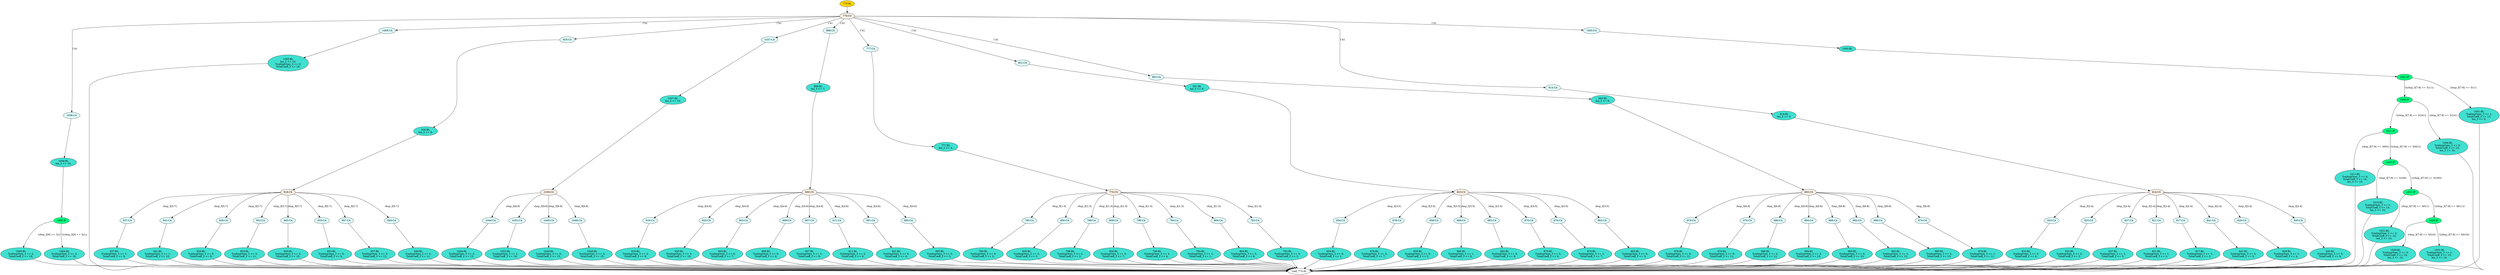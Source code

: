strict digraph "" {
	node [label="\N"];
	"899:BL"	 [ast="<pyverilog.vparser.ast.Block object at 0x7f1f9673e650>",
		fillcolor=turquoise,
		label="899:BL
TrailingOnes_3 <= 0;
TotalCoeff_3 <= 6;",
		statements="[<pyverilog.vparser.ast.NonblockingSubstitution object at 0x7f1f9673e110>, <pyverilog.vparser.ast.NonblockingSubstitution object \
at 0x7f1f9673e4d0>]",
		style=filled,
		typ=Block];
	"Leaf_775:AL"	 [def_var="['TotalCoeff_3', 'len_3', 'TrailingOnes_3']",
		label="Leaf_775:AL"];
	"899:BL" -> "Leaf_775:AL"	 [cond="[]",
		lineno=None];
	"1052:BL"	 [ast="<pyverilog.vparser.ast.Block object at 0x7f1f9673e990>",
		fillcolor=turquoise,
		label="1052:BL
TrailingOnes_3 <= 1;
TotalCoeff_3 <= 16;",
		statements="[<pyverilog.vparser.ast.NonblockingSubstitution object at 0x7f1f9673e690>, <pyverilog.vparser.ast.NonblockingSubstitution object \
at 0x7f1f9673e810>]",
		style=filled,
		typ=Block];
	"1052:BL" -> "Leaf_775:AL"	 [cond="[]",
		lineno=None];
	"970:BL"	 [ast="<pyverilog.vparser.ast.Block object at 0x7f1f9673ecd0>",
		fillcolor=turquoise,
		label="970:BL
TrailingOnes_3 <= 0;
TotalCoeff_3 <= 11;",
		statements="[<pyverilog.vparser.ast.NonblockingSubstitution object at 0x7f1f9673e9d0>, <pyverilog.vparser.ast.NonblockingSubstitution object \
at 0x7f1f9673eb50>]",
		style=filled,
		typ=Block];
	"970:BL" -> "Leaf_775:AL"	 [cond="[]",
		lineno=None];
	"780:CA"	 [ast="<pyverilog.vparser.ast.Case object at 0x7f1f9673ed10>",
		fillcolor=lightcyan,
		label="780:CA",
		statements="[]",
		style=filled,
		typ=Case];
	"780:BL"	 [ast="<pyverilog.vparser.ast.Block object at 0x7f1f9673ed90>",
		fillcolor=turquoise,
		label="780:BL
TrailingOnes_3 <= 0;
TotalCoeff_3 <= 0;",
		statements="[<pyverilog.vparser.ast.NonblockingSubstitution object at 0x7f1f9673edd0>, <pyverilog.vparser.ast.NonblockingSubstitution object \
at 0x7f1f9673ef50>]",
		style=filled,
		typ=Block];
	"780:CA" -> "780:BL"	 [cond="[]",
		lineno=None];
	"1039:CS"	 [ast="<pyverilog.vparser.ast.CaseStatement object at 0x7f1f966f1110>",
		fillcolor=linen,
		label="1039:CS",
		statements="[]",
		style=filled,
		typ=CaseStatement];
	"1044:CA"	 [ast="<pyverilog.vparser.ast.Case object at 0x7f1f966f1650>",
		fillcolor=lightcyan,
		label="1044:CA",
		statements="[]",
		style=filled,
		typ=Case];
	"1039:CS" -> "1044:CA"	 [cond="['rbsp_3']",
		label="rbsp_3[8:9]",
		lineno=1039];
	"1052:CA"	 [ast="<pyverilog.vparser.ast.Case object at 0x7f1f966f1dd0>",
		fillcolor=lightcyan,
		label="1052:CA",
		statements="[]",
		style=filled,
		typ=Case];
	"1039:CS" -> "1052:CA"	 [cond="['rbsp_3']",
		label="rbsp_3[8:9]",
		lineno=1039];
	"1040:CA"	 [ast="<pyverilog.vparser.ast.Case object at 0x7f1f966f1290>",
		fillcolor=lightcyan,
		label="1040:CA",
		statements="[]",
		style=filled,
		typ=Case];
	"1039:CS" -> "1040:CA"	 [cond="['rbsp_3']",
		label="rbsp_3[8:9]",
		lineno=1039];
	"1048:CA"	 [ast="<pyverilog.vparser.ast.Case object at 0x7f1f966f1a10>",
		fillcolor=lightcyan,
		label="1048:CA",
		statements="[]",
		style=filled,
		typ=Case];
	"1039:CS" -> "1048:CA"	 [cond="['rbsp_3']",
		label="rbsp_3[8:9]",
		lineno=1039];
	"937:BL"	 [ast="<pyverilog.vparser.ast.Block object at 0x7f1f966f21d0>",
		fillcolor=turquoise,
		label="937:BL
TrailingOnes_3 <= 1;
TotalCoeff_3 <= 9;",
		statements="[<pyverilog.vparser.ast.NonblockingSubstitution object at 0x7f1f966f1e90>, <pyverilog.vparser.ast.NonblockingSubstitution object \
at 0x7f1f966f2050>]",
		style=filled,
		typ=Block];
	"937:BL" -> "Leaf_775:AL"	 [cond="[]",
		lineno=None];
	"916:CA"	 [ast="<pyverilog.vparser.ast.Case object at 0x7f1f966f5850>",
		fillcolor=lightcyan,
		label="916:CA",
		statements="[]",
		style=filled,
		typ=Case];
	"916:BL"	 [ast="<pyverilog.vparser.ast.Block object at 0x7f1f966f58d0>",
		fillcolor=turquoise,
		label="916:BL
TrailingOnes_3 <= 2;
TotalCoeff_3 <= 9;",
		statements="[<pyverilog.vparser.ast.NonblockingSubstitution object at 0x7f1f966f5910>, <pyverilog.vparser.ast.NonblockingSubstitution object \
at 0x7f1f966f5a90>]",
		style=filled,
		typ=Block];
	"916:CA" -> "916:BL"	 [cond="[]",
		lineno=None];
	"800:CA"	 [ast="<pyverilog.vparser.ast.Case object at 0x7f1f966f2390>",
		fillcolor=lightcyan,
		label="800:CA",
		statements="[]",
		style=filled,
		typ=Case];
	"800:BL"	 [ast="<pyverilog.vparser.ast.Block object at 0x7f1f966f2410>",
		fillcolor=turquoise,
		label="800:BL
TrailingOnes_3 <= 3;
TotalCoeff_3 <= 5;",
		statements="[<pyverilog.vparser.ast.NonblockingSubstitution object at 0x7f1f966f2450>, <pyverilog.vparser.ast.NonblockingSubstitution object \
at 0x7f1f966f25d0>]",
		style=filled,
		typ=Block];
	"800:CA" -> "800:BL"	 [cond="[]",
		lineno=None];
	"792:BL"	 [ast="<pyverilog.vparser.ast.Block object at 0x7f1f966fae10>",
		fillcolor=turquoise,
		label="792:BL
TrailingOnes_3 <= 3;
TotalCoeff_3 <= 3;",
		statements="[<pyverilog.vparser.ast.NonblockingSubstitution object at 0x7f1f966fab10>, <pyverilog.vparser.ast.NonblockingSubstitution object \
at 0x7f1f966fac90>]",
		style=filled,
		typ=Block];
	"792:BL" -> "Leaf_775:AL"	 [cond="[]",
		lineno=None];
	"986:BL"	 [ast="<pyverilog.vparser.ast.Block object at 0x7f1f966f2d90>",
		fillcolor=turquoise,
		label="986:BL
TrailingOnes_3 <= 2;
TotalCoeff_3 <= 12;",
		statements="[<pyverilog.vparser.ast.NonblockingSubstitution object at 0x7f1f966f2a90>, <pyverilog.vparser.ast.NonblockingSubstitution object \
at 0x7f1f966f2c10>]",
		style=filled,
		typ=Block];
	"986:BL" -> "Leaf_775:AL"	 [cond="[]",
		lineno=None];
	"920:CA"	 [ast="<pyverilog.vparser.ast.Case object at 0x7f1f966f2dd0>",
		fillcolor=lightcyan,
		label="920:CA",
		statements="[]",
		style=filled,
		typ=Case];
	"920:BL"	 [ast="<pyverilog.vparser.ast.Block object at 0x7f1f966f2e50>",
		fillcolor=turquoise,
		label="920:BL
TrailingOnes_3 <= 3;
TotalCoeff_3 <= 10;",
		statements="[<pyverilog.vparser.ast.NonblockingSubstitution object at 0x7f1f966f2e90>, <pyverilog.vparser.ast.NonblockingSubstitution object \
at 0x7f1f966f4050>]",
		style=filled,
		typ=Block];
	"920:CA" -> "920:BL"	 [cond="[]",
		lineno=None];
	"1044:BL"	 [ast="<pyverilog.vparser.ast.Block object at 0x7f1f966f16d0>",
		fillcolor=turquoise,
		label="1044:BL
TrailingOnes_3 <= 2;
TotalCoeff_3 <= 15;",
		statements="[<pyverilog.vparser.ast.NonblockingSubstitution object at 0x7f1f966f1710>, <pyverilog.vparser.ast.NonblockingSubstitution object \
at 0x7f1f966f1890>]",
		style=filled,
		typ=Block];
	"1044:CA" -> "1044:BL"	 [cond="[]",
		lineno=None];
	"788:CA"	 [ast="<pyverilog.vparser.ast.Case object at 0x7f1f966f41d0>",
		fillcolor=lightcyan,
		label="788:CA",
		statements="[]",
		style=filled,
		typ=Case];
	"788:BL"	 [ast="<pyverilog.vparser.ast.Block object at 0x7f1f966f4250>",
		fillcolor=turquoise,
		label="788:BL
TrailingOnes_3 <= 2;
TotalCoeff_3 <= 2;",
		statements="[<pyverilog.vparser.ast.NonblockingSubstitution object at 0x7f1f966f4290>, <pyverilog.vparser.ast.NonblockingSubstitution object \
at 0x7f1f966f4410>]",
		style=filled,
		typ=Block];
	"788:CA" -> "788:BL"	 [cond="[]",
		lineno=None];
	"953:BL"	 [ast="<pyverilog.vparser.ast.Block object at 0x7f1f96702e90>",
		fillcolor=turquoise,
		label="953:BL
TrailingOnes_3 <= 3;
TotalCoeff_3 <= 11;",
		statements="[<pyverilog.vparser.ast.NonblockingSubstitution object at 0x7f1f96702ed0>, <pyverilog.vparser.ast.NonblockingSubstitution object \
at 0x7f1f9670a0d0>]",
		style=filled,
		typ=Block];
	"953:BL" -> "Leaf_775:AL"	 [cond="[]",
		lineno=None];
	"1058:CA"	 [ast="<pyverilog.vparser.ast.Case object at 0x7f1f966ae750>",
		fillcolor=lightcyan,
		label="1058:CA",
		statements="[]",
		style=filled,
		typ=Case];
	"1058:BL"	 [ast="<pyverilog.vparser.ast.Block object at 0x7f1f966ae850>",
		fillcolor=turquoise,
		label="1058:BL
len_3 <= 10;",
		statements="[<pyverilog.vparser.ast.NonblockingSubstitution object at 0x7f1f966ae890>]",
		style=filled,
		typ=Block];
	"1058:CA" -> "1058:BL"	 [cond="[]",
		lineno=None];
	"808:BL"	 [ast="<pyverilog.vparser.ast.Block object at 0x7f1f966f4bd0>",
		fillcolor=turquoise,
		label="808:BL
TrailingOnes_3 <= 3;
TotalCoeff_3 <= 7;",
		statements="[<pyverilog.vparser.ast.NonblockingSubstitution object at 0x7f1f966f48d0>, <pyverilog.vparser.ast.NonblockingSubstitution object \
at 0x7f1f966f4a50>]",
		style=filled,
		typ=Block];
	"808:BL" -> "Leaf_775:AL"	 [cond="[]",
		lineno=None];
	"903:CA"	 [ast="<pyverilog.vparser.ast.Case object at 0x7f1f966f4c10>",
		fillcolor=lightcyan,
		label="903:CA",
		statements="[]",
		style=filled,
		typ=Case];
	"903:BL"	 [ast="<pyverilog.vparser.ast.Block object at 0x7f1f966f4c90>",
		fillcolor=turquoise,
		label="903:BL
TrailingOnes_3 <= 0;
TotalCoeff_3 <= 7;",
		statements="[<pyverilog.vparser.ast.NonblockingSubstitution object at 0x7f1f966f4cd0>, <pyverilog.vparser.ast.NonblockingSubstitution object \
at 0x7f1f966f4e50>]",
		style=filled,
		typ=Block];
	"903:CA" -> "903:BL"	 [cond="[]",
		lineno=None];
	"937:CA"	 [ast="<pyverilog.vparser.ast.Case object at 0x7f1f966f4fd0>",
		fillcolor=lightcyan,
		label="937:CA",
		statements="[]",
		style=filled,
		typ=Case];
	"937:CA" -> "937:BL"	 [cond="[]",
		lineno=None];
	"1026:BL"	 [ast="<pyverilog.vparser.ast.Block object at 0x7f1f966f54d0>",
		fillcolor=turquoise,
		label="1026:BL
TrailingOnes_3 <= 3;
TotalCoeff_3 <= 14;
len_3 <= 10;",
		statements="[<pyverilog.vparser.ast.NonblockingSubstitution object at 0x7f1f966f5090>, <pyverilog.vparser.ast.NonblockingSubstitution object \
at 0x7f1f966f5210>, <pyverilog.vparser.ast.NonblockingSubstitution object at 0x7f1f966f5390>]",
		style=filled,
		typ=Block];
	"1026:BL" -> "Leaf_775:AL"	 [cond="[]",
		lineno=None];
	"957:BL"	 [ast="<pyverilog.vparser.ast.Block object at 0x7f1f966f5810>",
		fillcolor=turquoise,
		label="957:BL
TrailingOnes_3 <= 3;
TotalCoeff_3 <= 12;",
		statements="[<pyverilog.vparser.ast.NonblockingSubstitution object at 0x7f1f966f5510>, <pyverilog.vparser.ast.NonblockingSubstitution object \
at 0x7f1f966f5690>]",
		style=filled,
		typ=Block];
	"957:BL" -> "Leaf_775:AL"	 [cond="[]",
		lineno=None];
	"800:BL" -> "Leaf_775:AL"	 [cond="[]",
		lineno=None];
	"1037:BL"	 [ast="<pyverilog.vparser.ast.Block object at 0x7f1f966f2350>",
		fillcolor=turquoise,
		label="1037:BL
len_3 <= 10;",
		statements="[<pyverilog.vparser.ast.NonblockingSubstitution object at 0x7f1f966f2210>]",
		style=filled,
		typ=Block];
	"1037:BL" -> "1039:CS"	 [cond="[]",
		lineno=None];
	"814:BL"	 [ast="<pyverilog.vparser.ast.Block object at 0x7f1f966f5d50>",
		fillcolor=turquoise,
		label="814:BL
len_3 <= 5;",
		statements="[<pyverilog.vparser.ast.NonblockingSubstitution object at 0x7f1f966f5c10>]",
		style=filled,
		typ=Block];
	"816:CS"	 [ast="<pyverilog.vparser.ast.CaseStatement object at 0x7f1f966f5d90>",
		fillcolor=linen,
		label="816:CS",
		statements="[]",
		style=filled,
		typ=CaseStatement];
	"814:BL" -> "816:CS"	 [cond="[]",
		lineno=None];
	"1000:BL"	 [ast="<pyverilog.vparser.ast.Block object at 0x7f1f966f7bd0>",
		fillcolor=turquoise,
		label="1000:BL",
		statements="[]",
		style=filled,
		typ=Block];
	"1001:IF"	 [ast="<pyverilog.vparser.ast.IfStatement object at 0x7f1f966f7c10>",
		fillcolor=springgreen,
		label="1001:IF",
		statements="[]",
		style=filled,
		typ=IfStatement];
	"1000:BL" -> "1001:IF"	 [cond="[]",
		lineno=None];
	"978:CA"	 [ast="<pyverilog.vparser.ast.Case object at 0x7f1f966fa310>",
		fillcolor=lightcyan,
		label="978:CA",
		statements="[]",
		style=filled,
		typ=Case];
	"978:BL"	 [ast="<pyverilog.vparser.ast.Block object at 0x7f1f966fa390>",
		fillcolor=turquoise,
		label="978:BL
TrailingOnes_3 <= 0;
TotalCoeff_3 <= 12;",
		statements="[<pyverilog.vparser.ast.NonblockingSubstitution object at 0x7f1f966fa3d0>, <pyverilog.vparser.ast.NonblockingSubstitution object \
at 0x7f1f966fa590>]",
		style=filled,
		typ=Block];
	"978:CA" -> "978:BL"	 [cond="[]",
		lineno=None];
	"776:CS"	 [ast="<pyverilog.vparser.ast.CaseStatement object at 0x7f1f9670ad10>",
		fillcolor=linen,
		label="776:CS",
		statements="[]",
		style=filled,
		typ=CaseStatement];
	"776:CS" -> "1058:CA"	 [cond="[]",
		label="1'b1",
		lineno=776];
	"1069:CA"	 [ast="<pyverilog.vparser.ast.Case object at 0x7f1f966fce50>",
		fillcolor=lightcyan,
		label="1069:CA",
		statements="[]",
		style=filled,
		typ=Case];
	"776:CS" -> "1069:CA"	 [cond="[]",
		label="1'b1",
		lineno=776];
	"926:CA"	 [ast="<pyverilog.vparser.ast.Case object at 0x7f1f966fdd10>",
		fillcolor=lightcyan,
		label="926:CA",
		statements="[]",
		style=filled,
		typ=Case];
	"776:CS" -> "926:CA"	 [cond="[]",
		label="1'b1",
		lineno=776];
	"1037:CA"	 [ast="<pyverilog.vparser.ast.Case object at 0x7f1f966ae610>",
		fillcolor=lightcyan,
		label="1037:CA",
		statements="[]",
		style=filled,
		typ=Case];
	"776:CS" -> "1037:CA"	 [cond="[]",
		label="1'b1",
		lineno=776];
	"888:CA"	 [ast="<pyverilog.vparser.ast.Case object at 0x7f1f96695a90>",
		fillcolor=lightcyan,
		label="888:CA",
		statements="[]",
		style=filled,
		typ=Case];
	"776:CS" -> "888:CA"	 [cond="[]",
		label="1'b1",
		lineno=776];
	"777:CA"	 [ast="<pyverilog.vparser.ast.Case object at 0x7f1f9670ad90>",
		fillcolor=lightcyan,
		label="777:CA",
		statements="[]",
		style=filled,
		typ=Case];
	"776:CS" -> "777:CA"	 [cond="[]",
		label="1'b1",
		lineno=776];
	"851:CA"	 [ast="<pyverilog.vparser.ast.Case object at 0x7f1f96695950>",
		fillcolor=lightcyan,
		label="851:CA",
		statements="[]",
		style=filled,
		typ=Case];
	"776:CS" -> "851:CA"	 [cond="[]",
		label="1'b1",
		lineno=776];
	"963:CA"	 [ast="<pyverilog.vparser.ast.Case object at 0x7f1f9669ded0>",
		fillcolor=lightcyan,
		label="963:CA",
		statements="[]",
		style=filled,
		typ=Case];
	"776:CS" -> "963:CA"	 [cond="[]",
		label="1'b1",
		lineno=776];
	"814:CA"	 [ast="<pyverilog.vparser.ast.Case object at 0x7f1f96695810>",
		fillcolor=lightcyan,
		label="814:CA",
		statements="[]",
		style=filled,
		typ=Case];
	"776:CS" -> "814:CA"	 [cond="[]",
		label="1'b1",
		lineno=776];
	"1000:CA"	 [ast="<pyverilog.vparser.ast.Case object at 0x7f1f966ae4d0>",
		fillcolor=lightcyan,
		label="1000:CA",
		statements="[]",
		style=filled,
		typ=Case];
	"776:CS" -> "1000:CA"	 [cond="[]",
		label="1'b1",
		lineno=776];
	"841:BL"	 [ast="<pyverilog.vparser.ast.Block object at 0x7f1f966f7450>",
		fillcolor=turquoise,
		label="841:BL
TrailingOnes_3 <= 2;
TotalCoeff_3 <= 5;",
		statements="[<pyverilog.vparser.ast.NonblockingSubstitution object at 0x7f1f966f7490>, <pyverilog.vparser.ast.NonblockingSubstitution object \
at 0x7f1f966f7650>]",
		style=filled,
		typ=Block];
	"841:BL" -> "Leaf_775:AL"	 [cond="[]",
		lineno=None];
	"833:CA"	 [ast="<pyverilog.vparser.ast.Case object at 0x7f1f966f6ed0>",
		fillcolor=lightcyan,
		label="833:CA",
		statements="[]",
		style=filled,
		typ=Case];
	"833:BL"	 [ast="<pyverilog.vparser.ast.Block object at 0x7f1f966f6f50>",
		fillcolor=turquoise,
		label="833:BL
TrailingOnes_3 <= 2;
TotalCoeff_3 <= 4;",
		statements="[<pyverilog.vparser.ast.NonblockingSubstitution object at 0x7f1f966f6f90>, <pyverilog.vparser.ast.NonblockingSubstitution object \
at 0x7f1f966f7190>]",
		style=filled,
		typ=Block];
	"833:CA" -> "833:BL"	 [cond="[]",
		lineno=None];
	"851:BL"	 [ast="<pyverilog.vparser.ast.Block object at 0x7f1f966faf90>",
		fillcolor=turquoise,
		label="851:BL
len_3 <= 6;",
		statements="[<pyverilog.vparser.ast.NonblockingSubstitution object at 0x7f1f966fae50>]",
		style=filled,
		typ=Block];
	"853:CS"	 [ast="<pyverilog.vparser.ast.CaseStatement object at 0x7f1f966fafd0>",
		fillcolor=linen,
		label="853:CS",
		statements="[]",
		style=filled,
		typ=CaseStatement];
	"851:BL" -> "853:CS"	 [cond="[]",
		lineno=None];
	"1069:BL"	 [ast="<pyverilog.vparser.ast.Block object at 0x7f1f966fce90>",
		fillcolor=turquoise,
		label="1069:BL
len_3 <= 10;
TrailingOnes_3 <= 0;
TotalCoeff_3 <= 16;",
		statements="[<pyverilog.vparser.ast.NonblockingSubstitution object at 0x7f1f966fced0>, <pyverilog.vparser.ast.NonblockingSubstitution object \
at 0x7f1f966fd050>, <pyverilog.vparser.ast.NonblockingSubstitution object at 0x7f1f966fd1d0>]",
		style=filled,
		typ=Block];
	"1069:CA" -> "1069:BL"	 [cond="[]",
		lineno=None];
	"945:BL"	 [ast="<pyverilog.vparser.ast.Block object at 0x7f1f966fd650>",
		fillcolor=turquoise,
		label="945:BL
TrailingOnes_3 <= 2;
TotalCoeff_3 <= 10;",
		statements="[<pyverilog.vparser.ast.NonblockingSubstitution object at 0x7f1f966fd350>, <pyverilog.vparser.ast.NonblockingSubstitution object \
at 0x7f1f966fd4d0>]",
		style=filled,
		typ=Block];
	"945:BL" -> "Leaf_775:AL"	 [cond="[]",
		lineno=None];
	"1016:BL"	 [ast="<pyverilog.vparser.ast.Block object at 0x7f1f966f8a50>",
		fillcolor=turquoise,
		label="1016:BL
TrailingOnes_3 <= 1;
TotalCoeff_3 <= 14;
len_3 <= 10;",
		statements="[<pyverilog.vparser.ast.NonblockingSubstitution object at 0x7f1f966f8a90>, <pyverilog.vparser.ast.NonblockingSubstitution object \
at 0x7f1f966f8c10>, <pyverilog.vparser.ast.NonblockingSubstitution object at 0x7f1f966f8d90>]",
		style=filled,
		typ=Block];
	"1016:BL" -> "Leaf_775:AL"	 [cond="[]",
		lineno=None];
	"1060:BL"	 [ast="<pyverilog.vparser.ast.Block object at 0x7f1f966fd990>",
		fillcolor=turquoise,
		label="1060:BL
TrailingOnes_3 <= 2;
TotalCoeff_3 <= 16;",
		statements="[<pyverilog.vparser.ast.NonblockingSubstitution object at 0x7f1f966fd690>, <pyverilog.vparser.ast.NonblockingSubstitution object \
at 0x7f1f966fd810>]",
		style=filled,
		typ=Block];
	"1060:BL" -> "Leaf_775:AL"	 [cond="[]",
		lineno=None];
	"990:BL"	 [ast="<pyverilog.vparser.ast.Block object at 0x7f1f966fdcd0>",
		fillcolor=turquoise,
		label="990:BL
TrailingOnes_3 <= 2;
TotalCoeff_3 <= 13;",
		statements="[<pyverilog.vparser.ast.NonblockingSubstitution object at 0x7f1f966fd9d0>, <pyverilog.vparser.ast.NonblockingSubstitution object \
at 0x7f1f966fdb50>]",
		style=filled,
		typ=Block];
	"990:BL" -> "Leaf_775:AL"	 [cond="[]",
		lineno=None];
	"926:BL"	 [ast="<pyverilog.vparser.ast.Block object at 0x7f1f966fde10>",
		fillcolor=turquoise,
		label="926:BL
len_3 <= 8;",
		statements="[<pyverilog.vparser.ast.NonblockingSubstitution object at 0x7f1f966fde50>]",
		style=filled,
		typ=Block];
	"926:CA" -> "926:BL"	 [cond="[]",
		lineno=None];
	"941:CA"	 [ast="<pyverilog.vparser.ast.Case object at 0x7f1f96702550>",
		fillcolor=lightcyan,
		label="941:CA",
		statements="[]",
		style=filled,
		typ=Case];
	"941:BL"	 [ast="<pyverilog.vparser.ast.Block object at 0x7f1f967025d0>",
		fillcolor=turquoise,
		label="941:BL
TrailingOnes_3 <= 1;
TotalCoeff_3 <= 10;",
		statements="[<pyverilog.vparser.ast.NonblockingSubstitution object at 0x7f1f96702610>, <pyverilog.vparser.ast.NonblockingSubstitution object \
at 0x7f1f967027d0>]",
		style=filled,
		typ=Block];
	"941:CA" -> "941:BL"	 [cond="[]",
		lineno=None];
	"1011:IF"	 [ast="<pyverilog.vparser.ast.IfStatement object at 0x7f1f966f7cd0>",
		fillcolor=springgreen,
		label="1011:IF",
		statements="[]",
		style=filled,
		typ=IfStatement];
	"1011:BL"	 [ast="<pyverilog.vparser.ast.Block object at 0x7f1f966f9090>",
		fillcolor=turquoise,
		label="1011:BL
TrailingOnes_3 <= 0;
TotalCoeff_3 <= 14;
len_3 <= 10;",
		statements="[<pyverilog.vparser.ast.NonblockingSubstitution object at 0x7f1f966f90d0>, <pyverilog.vparser.ast.NonblockingSubstitution object \
at 0x7f1f966f9250>, <pyverilog.vparser.ast.NonblockingSubstitution object at 0x7f1f966f93d0>]",
		style=filled,
		typ=Block];
	"1011:IF" -> "1011:BL"	 [cond="['rbsp_3']",
		label="(rbsp_3[7:9] == 'b001)",
		lineno=1011];
	"1016:IF"	 [ast="<pyverilog.vparser.ast.IfStatement object at 0x7f1f966f7d10>",
		fillcolor=springgreen,
		label="1016:IF",
		statements="[]",
		style=filled,
		typ=IfStatement];
	"1011:IF" -> "1016:IF"	 [cond="['rbsp_3']",
		label="!((rbsp_3[7:9] == 'b001))",
		lineno=1011];
	"796:BL"	 [ast="<pyverilog.vparser.ast.Block object at 0x7f1f9670a610>",
		fillcolor=turquoise,
		label="796:BL
TrailingOnes_3 <= 3;
TotalCoeff_3 <= 4;",
		statements="[<pyverilog.vparser.ast.NonblockingSubstitution object at 0x7f1f9670a310>, <pyverilog.vparser.ast.NonblockingSubstitution object \
at 0x7f1f9670a490>]",
		style=filled,
		typ=Block];
	"796:BL" -> "Leaf_775:AL"	 [cond="[]",
		lineno=None];
	"804:BL"	 [ast="<pyverilog.vparser.ast.Block object at 0x7f1f9670a950>",
		fillcolor=turquoise,
		label="804:BL
TrailingOnes_3 <= 3;
TotalCoeff_3 <= 6;",
		statements="[<pyverilog.vparser.ast.NonblockingSubstitution object at 0x7f1f9670a650>, <pyverilog.vparser.ast.NonblockingSubstitution object \
at 0x7f1f9670a7d0>]",
		style=filled,
		typ=Block];
	"804:BL" -> "Leaf_775:AL"	 [cond="[]",
		lineno=None];
	"854:BL"	 [ast="<pyverilog.vparser.ast.Block object at 0x7f1f966fb1d0>",
		fillcolor=turquoise,
		label="854:BL
TrailingOnes_3 <= 0;
TotalCoeff_3 <= 1;",
		statements="[<pyverilog.vparser.ast.NonblockingSubstitution object at 0x7f1f966fb210>, <pyverilog.vparser.ast.NonblockingSubstitution object \
at 0x7f1f966fb3d0>]",
		style=filled,
		typ=Block];
	"854:BL" -> "Leaf_775:AL"	 [cond="[]",
		lineno=None];
	"878:BL"	 [ast="<pyverilog.vparser.ast.Block object at 0x7f1f966fc6d0>",
		fillcolor=turquoise,
		label="878:BL
TrailingOnes_3 <= 2;
TotalCoeff_3 <= 7;",
		statements="[<pyverilog.vparser.ast.NonblockingSubstitution object at 0x7f1f966fc710>, <pyverilog.vparser.ast.NonblockingSubstitution object \
at 0x7f1f966fc8d0>]",
		style=filled,
		typ=Block];
	"878:BL" -> "Leaf_775:AL"	 [cond="[]",
		lineno=None];
	"858:BL"	 [ast="<pyverilog.vparser.ast.Block object at 0x7f1f966fb5d0>",
		fillcolor=turquoise,
		label="858:BL
TrailingOnes_3 <= 0;
TotalCoeff_3 <= 2;",
		statements="[<pyverilog.vparser.ast.NonblockingSubstitution object at 0x7f1f966fb610>, <pyverilog.vparser.ast.NonblockingSubstitution object \
at 0x7f1f966fb7d0>]",
		style=filled,
		typ=Block];
	"858:BL" -> "Leaf_775:AL"	 [cond="[]",
		lineno=None];
	"970:CA"	 [ast="<pyverilog.vparser.ast.Case object at 0x7f1f9670a990>",
		fillcolor=lightcyan,
		label="970:CA",
		statements="[]",
		style=filled,
		typ=Case];
	"970:CA" -> "970:BL"	 [cond="[]",
		lineno=None];
	"1037:CA" -> "1037:BL"	 [cond="[]",
		lineno=None];
	"825:CA"	 [ast="<pyverilog.vparser.ast.Case object at 0x7f1f966f66d0>",
		fillcolor=lightcyan,
		label="825:CA",
		statements="[]",
		style=filled,
		typ=Case];
	"825:BL"	 [ast="<pyverilog.vparser.ast.Block object at 0x7f1f966f6750>",
		fillcolor=turquoise,
		label="825:BL
TrailingOnes_3 <= 2;
TotalCoeff_3 <= 3;",
		statements="[<pyverilog.vparser.ast.NonblockingSubstitution object at 0x7f1f966f6790>, <pyverilog.vparser.ast.NonblockingSubstitution object \
at 0x7f1f966f6950>]",
		style=filled,
		typ=Block];
	"825:CA" -> "825:BL"	 [cond="[]",
		lineno=None];
	"833:BL" -> "Leaf_775:AL"	 [cond="[]",
		lineno=None];
	"899:CA"	 [ast="<pyverilog.vparser.ast.Case object at 0x7f1f9670aa50>",
		fillcolor=lightcyan,
		label="899:CA",
		statements="[]",
		style=filled,
		typ=Case];
	"899:CA" -> "899:BL"	 [cond="[]",
		lineno=None];
	"1069:BL" -> "Leaf_775:AL"	 [cond="[]",
		lineno=None];
	"888:BL"	 [ast="<pyverilog.vparser.ast.Block object at 0x7f1f96695b90>",
		fillcolor=turquoise,
		label="888:BL
len_3 <= 7;",
		statements="[<pyverilog.vparser.ast.NonblockingSubstitution object at 0x7f1f96695bd0>]",
		style=filled,
		typ=Block];
	"888:CA" -> "888:BL"	 [cond="[]",
		lineno=None];
	"1060:IF"	 [ast="<pyverilog.vparser.ast.IfStatement object at 0x7f1f966aea10>",
		fillcolor=springgreen,
		label="1060:IF",
		statements="[]",
		style=filled,
		typ=IfStatement];
	"1058:BL" -> "1060:IF"	 [cond="[]",
		lineno=None];
	"854:CA"	 [ast="<pyverilog.vparser.ast.Case object at 0x7f1f966fb150>",
		fillcolor=lightcyan,
		label="854:CA",
		statements="[]",
		style=filled,
		typ=Case];
	"853:CS" -> "854:CA"	 [cond="['rbsp_3']",
		label="rbsp_3[3:5]",
		lineno=853];
	"878:CA"	 [ast="<pyverilog.vparser.ast.Case object at 0x7f1f966fc650>",
		fillcolor=lightcyan,
		label="878:CA",
		statements="[]",
		style=filled,
		typ=Case];
	"853:CS" -> "878:CA"	 [cond="['rbsp_3']",
		label="rbsp_3[3:5]",
		lineno=853];
	"858:CA"	 [ast="<pyverilog.vparser.ast.Case object at 0x7f1f966fb550>",
		fillcolor=lightcyan,
		label="858:CA",
		statements="[]",
		style=filled,
		typ=Case];
	"853:CS" -> "858:CA"	 [cond="['rbsp_3']",
		label="rbsp_3[3:5]",
		lineno=853];
	"866:CA"	 [ast="<pyverilog.vparser.ast.Case object at 0x7f1f966fbd50>",
		fillcolor=lightcyan,
		label="866:CA",
		statements="[]",
		style=filled,
		typ=Case];
	"853:CS" -> "866:CA"	 [cond="['rbsp_3']",
		label="rbsp_3[3:5]",
		lineno=853];
	"882:CA"	 [ast="<pyverilog.vparser.ast.Case object at 0x7f1f966fca50>",
		fillcolor=lightcyan,
		label="882:CA",
		statements="[]",
		style=filled,
		typ=Case];
	"853:CS" -> "882:CA"	 [cond="['rbsp_3']",
		label="rbsp_3[3:5]",
		lineno=853];
	"870:CA"	 [ast="<pyverilog.vparser.ast.Case object at 0x7f1f966fc190>",
		fillcolor=lightcyan,
		label="870:CA",
		statements="[]",
		style=filled,
		typ=Case];
	"853:CS" -> "870:CA"	 [cond="['rbsp_3']",
		label="rbsp_3[3:5]",
		lineno=853];
	"874:CA"	 [ast="<pyverilog.vparser.ast.Case object at 0x7f1f966fc590>",
		fillcolor=lightcyan,
		label="874:CA",
		statements="[]",
		style=filled,
		typ=Case];
	"853:CS" -> "874:CA"	 [cond="['rbsp_3']",
		label="rbsp_3[3:5]",
		lineno=853];
	"862:CA"	 [ast="<pyverilog.vparser.ast.Case object at 0x7f1f966fb950>",
		fillcolor=lightcyan,
		label="862:CA",
		statements="[]",
		style=filled,
		typ=Case];
	"853:CS" -> "862:CA"	 [cond="['rbsp_3']",
		label="rbsp_3[3:5]",
		lineno=853];
	"1052:CA" -> "1052:BL"	 [cond="[]",
		lineno=None];
	"1011:BL" -> "Leaf_775:AL"	 [cond="[]",
		lineno=None];
	"1016:IF" -> "1016:BL"	 [cond="['rbsp_3']",
		label="(rbsp_3[7:9] == 'b100)",
		lineno=1016];
	"1021:IF"	 [ast="<pyverilog.vparser.ast.IfStatement object at 0x7f1f966f7d50>",
		fillcolor=springgreen,
		label="1021:IF",
		statements="[]",
		style=filled,
		typ=IfStatement];
	"1016:IF" -> "1021:IF"	 [cond="['rbsp_3']",
		label="!((rbsp_3[7:9] == 'b100))",
		lineno=1016];
	"941:BL" -> "Leaf_775:AL"	 [cond="[]",
		lineno=None];
	"920:BL" -> "Leaf_775:AL"	 [cond="[]",
		lineno=None];
	"1006:BL"	 [ast="<pyverilog.vparser.ast.Block object at 0x7f1f966f9690>",
		fillcolor=turquoise,
		label="1006:BL
TrailingOnes_3 <= 0;
TotalCoeff_3 <= 13;
len_3 <= 10;",
		statements="[<pyverilog.vparser.ast.NonblockingSubstitution object at 0x7f1f966f96d0>, <pyverilog.vparser.ast.NonblockingSubstitution object \
at 0x7f1f966f9850>, <pyverilog.vparser.ast.NonblockingSubstitution object at 0x7f1f966f99d0>]",
		style=filled,
		typ=Block];
	"1006:BL" -> "Leaf_775:AL"	 [cond="[]",
		lineno=None];
	"854:CA" -> "854:BL"	 [cond="[]",
		lineno=None];
	"928:CS"	 [ast="<pyverilog.vparser.ast.CaseStatement object at 0x7f1f966fdfd0>",
		fillcolor=linen,
		label="928:CS",
		statements="[]",
		style=filled,
		typ=CaseStatement];
	"928:CS" -> "937:CA"	 [cond="['rbsp_3']",
		label="rbsp_3[5:7]",
		lineno=928];
	"928:CS" -> "941:CA"	 [cond="['rbsp_3']",
		label="rbsp_3[5:7]",
		lineno=928];
	"929:CA"	 [ast="<pyverilog.vparser.ast.Case object at 0x7f1f966fa710>",
		fillcolor=lightcyan,
		label="929:CA",
		statements="[]",
		style=filled,
		typ=Case];
	"928:CS" -> "929:CA"	 [cond="['rbsp_3']",
		label="rbsp_3[5:7]",
		lineno=928];
	"953:CA"	 [ast="<pyverilog.vparser.ast.Case object at 0x7f1f96702e10>",
		fillcolor=lightcyan,
		label="953:CA",
		statements="[]",
		style=filled,
		typ=Case];
	"928:CS" -> "953:CA"	 [cond="['rbsp_3']",
		label="rbsp_3[5:7]",
		lineno=928];
	"945:CA"	 [ast="<pyverilog.vparser.ast.Case object at 0x7f1f96702950>",
		fillcolor=lightcyan,
		label="945:CA",
		statements="[]",
		style=filled,
		typ=Case];
	"928:CS" -> "945:CA"	 [cond="['rbsp_3']",
		label="rbsp_3[5:7]",
		lineno=928];
	"933:CA"	 [ast="<pyverilog.vparser.ast.Case object at 0x7f1f96702150>",
		fillcolor=lightcyan,
		label="933:CA",
		statements="[]",
		style=filled,
		typ=Case];
	"928:CS" -> "933:CA"	 [cond="['rbsp_3']",
		label="rbsp_3[5:7]",
		lineno=928];
	"957:CA"	 [ast="<pyverilog.vparser.ast.Case object at 0x7f1f9670a250>",
		fillcolor=lightcyan,
		label="957:CA",
		statements="[]",
		style=filled,
		typ=Case];
	"928:CS" -> "957:CA"	 [cond="['rbsp_3']",
		label="rbsp_3[5:7]",
		lineno=928];
	"949:CA"	 [ast="<pyverilog.vparser.ast.Case object at 0x7f1f96702a10>",
		fillcolor=lightcyan,
		label="949:CA",
		statements="[]",
		style=filled,
		typ=Case];
	"928:CS" -> "949:CA"	 [cond="['rbsp_3']",
		label="rbsp_3[5:7]",
		lineno=928];
	"1021:BL"	 [ast="<pyverilog.vparser.ast.Block object at 0x7f1f966f8450>",
		fillcolor=turquoise,
		label="1021:BL
TrailingOnes_3 <= 2;
TotalCoeff_3 <= 14;
len_3 <= 10;",
		statements="[<pyverilog.vparser.ast.NonblockingSubstitution object at 0x7f1f966f8490>, <pyverilog.vparser.ast.NonblockingSubstitution object \
at 0x7f1f966f8610>, <pyverilog.vparser.ast.NonblockingSubstitution object at 0x7f1f966f8790>]",
		style=filled,
		typ=Block];
	"1021:BL" -> "Leaf_775:AL"	 [cond="[]",
		lineno=None];
	"808:CA"	 [ast="<pyverilog.vparser.ast.Case object at 0x7f1f9670ab10>",
		fillcolor=lightcyan,
		label="808:CA",
		statements="[]",
		style=filled,
		typ=Case];
	"808:CA" -> "808:BL"	 [cond="[]",
		lineno=None];
	"882:BL"	 [ast="<pyverilog.vparser.ast.Block object at 0x7f1f966fcad0>",
		fillcolor=turquoise,
		label="882:BL
TrailingOnes_3 <= 3;
TotalCoeff_3 <= 9;",
		statements="[<pyverilog.vparser.ast.NonblockingSubstitution object at 0x7f1f966fcb10>, <pyverilog.vparser.ast.NonblockingSubstitution object \
at 0x7f1f966fccd0>]",
		style=filled,
		typ=Block];
	"882:BL" -> "Leaf_775:AL"	 [cond="[]",
		lineno=None];
	"878:CA" -> "878:BL"	 [cond="[]",
		lineno=None];
	"858:CA" -> "858:BL"	 [cond="[]",
		lineno=None];
	"837:CA"	 [ast="<pyverilog.vparser.ast.Case object at 0x7f1f966f7310>",
		fillcolor=lightcyan,
		label="837:CA",
		statements="[]",
		style=filled,
		typ=Case];
	"837:BL"	 [ast="<pyverilog.vparser.ast.Block object at 0x7f1f966f2a50>",
		fillcolor=turquoise,
		label="837:BL
TrailingOnes_3 <= 1;
TotalCoeff_3 <= 5;",
		statements="[<pyverilog.vparser.ast.NonblockingSubstitution object at 0x7f1f966f2750>, <pyverilog.vparser.ast.NonblockingSubstitution object \
at 0x7f1f966f28d0>]",
		style=filled,
		typ=Block];
	"837:CA" -> "837:BL"	 [cond="[]",
		lineno=None];
	"1044:BL" -> "Leaf_775:AL"	 [cond="[]",
		lineno=None];
	"986:CA"	 [ast="<pyverilog.vparser.ast.Case object at 0x7f1f966a6f10>",
		fillcolor=lightcyan,
		label="986:CA",
		statements="[]",
		style=filled,
		typ=Case];
	"986:CA" -> "986:BL"	 [cond="[]",
		lineno=None];
	"788:BL" -> "Leaf_775:AL"	 [cond="[]",
		lineno=None];
	"775:AL"	 [ast="<pyverilog.vparser.ast.Always object at 0x7f1f9670abd0>",
		clk_sens=False,
		fillcolor=gold,
		label="775:AL",
		sens="['rbsp_3']",
		statements="[]",
		style=filled,
		typ=Always,
		use_var="['rbsp_3']"];
	"775:AL" -> "776:CS"	 [cond="[]",
		lineno=None];
	"837:BL" -> "Leaf_775:AL"	 [cond="[]",
		lineno=None];
	"821:CA"	 [ast="<pyverilog.vparser.ast.Case object at 0x7f1f966f62d0>",
		fillcolor=lightcyan,
		label="821:CA",
		statements="[]",
		style=filled,
		typ=Case];
	"821:BL"	 [ast="<pyverilog.vparser.ast.Block object at 0x7f1f966f6350>",
		fillcolor=turquoise,
		label="821:BL
TrailingOnes_3 <= 1;
TotalCoeff_3 <= 3;",
		statements="[<pyverilog.vparser.ast.NonblockingSubstitution object at 0x7f1f966f6390>, <pyverilog.vparser.ast.NonblockingSubstitution object \
at 0x7f1f966f6550>]",
		style=filled,
		typ=Block];
	"821:CA" -> "821:BL"	 [cond="[]",
		lineno=None];
	"862:BL"	 [ast="<pyverilog.vparser.ast.Block object at 0x7f1f966fb9d0>",
		fillcolor=turquoise,
		label="862:BL
TrailingOnes_3 <= 0;
TotalCoeff_3 <= 3;",
		statements="[<pyverilog.vparser.ast.NonblockingSubstitution object at 0x7f1f966fba10>, <pyverilog.vparser.ast.NonblockingSubstitution object \
at 0x7f1f966fbbd0>]",
		style=filled,
		typ=Block];
	"862:BL" -> "Leaf_775:AL"	 [cond="[]",
		lineno=None];
	"779:CS"	 [ast="<pyverilog.vparser.ast.CaseStatement object at 0x7f1f96695090>",
		fillcolor=linen,
		label="779:CS",
		statements="[]",
		style=filled,
		typ=CaseStatement];
	"779:CS" -> "780:CA"	 [cond="['rbsp_3']",
		label="rbsp_3[1:3]",
		lineno=779];
	"779:CS" -> "800:CA"	 [cond="['rbsp_3']",
		label="rbsp_3[1:3]",
		lineno=779];
	"779:CS" -> "788:CA"	 [cond="['rbsp_3']",
		label="rbsp_3[1:3]",
		lineno=779];
	"779:CS" -> "808:CA"	 [cond="['rbsp_3']",
		label="rbsp_3[1:3]",
		lineno=779];
	"796:CA"	 [ast="<pyverilog.vparser.ast.Case object at 0x7f1f96695690>",
		fillcolor=lightcyan,
		label="796:CA",
		statements="[]",
		style=filled,
		typ=Case];
	"779:CS" -> "796:CA"	 [cond="['rbsp_3']",
		label="rbsp_3[1:3]",
		lineno=779];
	"784:CA"	 [ast="<pyverilog.vparser.ast.Case object at 0x7f1f966951d0>",
		fillcolor=lightcyan,
		label="784:CA",
		statements="[]",
		style=filled,
		typ=Case];
	"779:CS" -> "784:CA"	 [cond="['rbsp_3']",
		label="rbsp_3[1:3]",
		lineno=779];
	"804:CA"	 [ast="<pyverilog.vparser.ast.Case object at 0x7f1f96695750>",
		fillcolor=lightcyan,
		label="804:CA",
		statements="[]",
		style=filled,
		typ=Case];
	"779:CS" -> "804:CA"	 [cond="['rbsp_3']",
		label="rbsp_3[1:3]",
		lineno=779];
	"792:CA"	 [ast="<pyverilog.vparser.ast.Case object at 0x7f1f966955d0>",
		fillcolor=lightcyan,
		label="792:CA",
		statements="[]",
		style=filled,
		typ=Case];
	"779:CS" -> "792:CA"	 [cond="['rbsp_3']",
		label="rbsp_3[1:3]",
		lineno=779];
	"874:BL"	 [ast="<pyverilog.vparser.ast.Block object at 0x7f1f966f4890>",
		fillcolor=turquoise,
		label="874:BL
TrailingOnes_3 <= 1;
TotalCoeff_3 <= 7;",
		statements="[<pyverilog.vparser.ast.NonblockingSubstitution object at 0x7f1f966f4590>, <pyverilog.vparser.ast.NonblockingSubstitution object \
at 0x7f1f966f4710>]",
		style=filled,
		typ=Block];
	"874:BL" -> "Leaf_775:AL"	 [cond="[]",
		lineno=None];
	"1040:BL"	 [ast="<pyverilog.vparser.ast.Block object at 0x7f1f966f1310>",
		fillcolor=turquoise,
		label="1040:BL
TrailingOnes_3 <= 0;
TotalCoeff_3 <= 15;",
		statements="[<pyverilog.vparser.ast.NonblockingSubstitution object at 0x7f1f966f1350>, <pyverilog.vparser.ast.NonblockingSubstitution object \
at 0x7f1f966f14d0>]",
		style=filled,
		typ=Block];
	"1040:CA" -> "1040:BL"	 [cond="[]",
		lineno=None];
	"796:CA" -> "796:BL"	 [cond="[]",
		lineno=None];
	"1031:BL"	 [ast="<pyverilog.vparser.ast.Block object at 0x7f1f966f7dd0>",
		fillcolor=turquoise,
		label="1031:BL
TrailingOnes_3 <= 1;
TotalCoeff_3 <= 15;
len_3 <= 10;",
		statements="[<pyverilog.vparser.ast.NonblockingSubstitution object at 0x7f1f966f7e10>, <pyverilog.vparser.ast.NonblockingSubstitution object \
at 0x7f1f966f7f90>, <pyverilog.vparser.ast.NonblockingSubstitution object at 0x7f1f966f8150>]",
		style=filled,
		typ=Block];
	"1031:BL" -> "Leaf_775:AL"	 [cond="[]",
		lineno=None];
	"966:BL"	 [ast="<pyverilog.vparser.ast.Block object at 0x7f1f966a6390>",
		fillcolor=turquoise,
		label="966:BL
TrailingOnes_3 <= 0;
TotalCoeff_3 <= 10;",
		statements="[<pyverilog.vparser.ast.NonblockingSubstitution object at 0x7f1f966a63d0>, <pyverilog.vparser.ast.NonblockingSubstitution object \
at 0x7f1f966a6590>]",
		style=filled,
		typ=Block];
	"966:BL" -> "Leaf_775:AL"	 [cond="[]",
		lineno=None];
	"929:BL"	 [ast="<pyverilog.vparser.ast.Block object at 0x7f1f966fa790>",
		fillcolor=turquoise,
		label="929:BL
TrailingOnes_3 <= 0;
TotalCoeff_3 <= 8;",
		statements="[<pyverilog.vparser.ast.NonblockingSubstitution object at 0x7f1f966fa7d0>, <pyverilog.vparser.ast.NonblockingSubstitution object \
at 0x7f1f966fa990>]",
		style=filled,
		typ=Block];
	"929:CA" -> "929:BL"	 [cond="[]",
		lineno=None];
	"1021:IF" -> "1021:BL"	 [cond="['rbsp_3']",
		label="(rbsp_3[7:9] == 'b011)",
		lineno=1021];
	"1026:IF"	 [ast="<pyverilog.vparser.ast.IfStatement object at 0x7f1f966f7d90>",
		fillcolor=springgreen,
		label="1026:IF",
		statements="[]",
		style=filled,
		typ=IfStatement];
	"1021:IF" -> "1026:IF"	 [cond="['rbsp_3']",
		label="!((rbsp_3[7:9] == 'b011))",
		lineno=1021];
	"1006:IF"	 [ast="<pyverilog.vparser.ast.IfStatement object at 0x7f1f966f7c90>",
		fillcolor=springgreen,
		label="1006:IF",
		statements="[]",
		style=filled,
		typ=IfStatement];
	"1001:IF" -> "1006:IF"	 [cond="['rbsp_3']",
		label="!((rbsp_3[7:8] == 'b11))",
		lineno=1001];
	"1001:BL"	 [ast="<pyverilog.vparser.ast.Block object at 0x7f1f966f9c90>",
		fillcolor=turquoise,
		label="1001:BL
TrailingOnes_3 <= 1;
TotalCoeff_3 <= 13;
len_3 <= 9;",
		statements="[<pyverilog.vparser.ast.NonblockingSubstitution object at 0x7f1f966f9cd0>, <pyverilog.vparser.ast.NonblockingSubstitution object \
at 0x7f1f966f9e50>, <pyverilog.vparser.ast.NonblockingSubstitution object at 0x7f1f966f9fd0>]",
		style=filled,
		typ=Block];
	"1001:IF" -> "1001:BL"	 [cond="['rbsp_3']",
		label="(rbsp_3[7:8] == 'b11)",
		lineno=1001];
	"994:CA"	 [ast="<pyverilog.vparser.ast.Case object at 0x7f1f966ae0d0>",
		fillcolor=lightcyan,
		label="994:CA",
		statements="[]",
		style=filled,
		typ=Case];
	"994:BL"	 [ast="<pyverilog.vparser.ast.Block object at 0x7f1f966ae150>",
		fillcolor=turquoise,
		label="994:BL
TrailingOnes_3 <= 3;
TotalCoeff_3 <= 13;",
		statements="[<pyverilog.vparser.ast.NonblockingSubstitution object at 0x7f1f966ae190>, <pyverilog.vparser.ast.NonblockingSubstitution object \
at 0x7f1f966ae350>]",
		style=filled,
		typ=Block];
	"994:CA" -> "994:BL"	 [cond="[]",
		lineno=None];
	"933:BL"	 [ast="<pyverilog.vparser.ast.Block object at 0x7f1f967021d0>",
		fillcolor=turquoise,
		label="933:BL
TrailingOnes_3 <= 0;
TotalCoeff_3 <= 9;",
		statements="[<pyverilog.vparser.ast.NonblockingSubstitution object at 0x7f1f96702210>, <pyverilog.vparser.ast.NonblockingSubstitution object \
at 0x7f1f967023d0>]",
		style=filled,
		typ=Block];
	"933:BL" -> "Leaf_775:AL"	 [cond="[]",
		lineno=None];
	"895:BL"	 [ast="<pyverilog.vparser.ast.Block object at 0x7f1f9669d350>",
		fillcolor=turquoise,
		label="895:BL
TrailingOnes_3 <= 0;
TotalCoeff_3 <= 5;",
		statements="[<pyverilog.vparser.ast.NonblockingSubstitution object at 0x7f1f9669d390>, <pyverilog.vparser.ast.NonblockingSubstitution object \
at 0x7f1f9669d550>]",
		style=filled,
		typ=Block];
	"895:BL" -> "Leaf_775:AL"	 [cond="[]",
		lineno=None];
	"890:CS"	 [ast="<pyverilog.vparser.ast.CaseStatement object at 0x7f1f96695d50>",
		fillcolor=linen,
		label="890:CS",
		statements="[]",
		style=filled,
		typ=CaseStatement];
	"888:BL" -> "890:CS"	 [cond="[]",
		lineno=None];
	"784:BL"	 [ast="<pyverilog.vparser.ast.Block object at 0x7f1f96695250>",
		fillcolor=turquoise,
		label="784:BL
TrailingOnes_3 <= 1;
TotalCoeff_3 <= 1;",
		statements="[<pyverilog.vparser.ast.NonblockingSubstitution object at 0x7f1f96695290>, <pyverilog.vparser.ast.NonblockingSubstitution object \
at 0x7f1f96695450>]",
		style=filled,
		typ=Block];
	"784:CA" -> "784:BL"	 [cond="[]",
		lineno=None];
	"866:BL"	 [ast="<pyverilog.vparser.ast.Block object at 0x7f1f966fbdd0>",
		fillcolor=turquoise,
		label="866:BL
TrailingOnes_3 <= 1;
TotalCoeff_3 <= 6;",
		statements="[<pyverilog.vparser.ast.NonblockingSubstitution object at 0x7f1f966fbe10>, <pyverilog.vparser.ast.NonblockingSubstitution object \
at 0x7f1f966fbfd0>]",
		style=filled,
		typ=Block];
	"866:CA" -> "866:BL"	 [cond="[]",
		lineno=None];
	"974:BL"	 [ast="<pyverilog.vparser.ast.Block object at 0x7f1f966a6790>",
		fillcolor=turquoise,
		label="974:BL
TrailingOnes_3 <= 1;
TotalCoeff_3 <= 11;",
		statements="[<pyverilog.vparser.ast.NonblockingSubstitution object at 0x7f1f966a67d0>, <pyverilog.vparser.ast.NonblockingSubstitution object \
at 0x7f1f966a6990>]",
		style=filled,
		typ=Block];
	"974:BL" -> "Leaf_775:AL"	 [cond="[]",
		lineno=None];
	"982:BL"	 [ast="<pyverilog.vparser.ast.Block object at 0x7f1f966a6b90>",
		fillcolor=turquoise,
		label="982:BL
TrailingOnes_3 <= 1;
TotalCoeff_3 <= 12;",
		statements="[<pyverilog.vparser.ast.NonblockingSubstitution object at 0x7f1f966a6bd0>, <pyverilog.vparser.ast.NonblockingSubstitution object \
at 0x7f1f966a6d90>]",
		style=filled,
		typ=Block];
	"982:BL" -> "Leaf_775:AL"	 [cond="[]",
		lineno=None];
	"1048:BL"	 [ast="<pyverilog.vparser.ast.Block object at 0x7f1f966f1a90>",
		fillcolor=turquoise,
		label="1048:BL
TrailingOnes_3 <= 3;
TotalCoeff_3 <= 15;",
		statements="[<pyverilog.vparser.ast.NonblockingSubstitution object at 0x7f1f966f1ad0>, <pyverilog.vparser.ast.NonblockingSubstitution object \
at 0x7f1f966f1c50>]",
		style=filled,
		typ=Block];
	"1048:CA" -> "1048:BL"	 [cond="[]",
		lineno=None];
	"817:CA"	 [ast="<pyverilog.vparser.ast.Case object at 0x7f1f966f5ed0>",
		fillcolor=lightcyan,
		label="817:CA",
		statements="[]",
		style=filled,
		typ=Case];
	"817:BL"	 [ast="<pyverilog.vparser.ast.Block object at 0x7f1f966f5f50>",
		fillcolor=turquoise,
		label="817:BL
TrailingOnes_3 <= 1;
TotalCoeff_3 <= 2;",
		statements="[<pyverilog.vparser.ast.NonblockingSubstitution object at 0x7f1f966f5f90>, <pyverilog.vparser.ast.NonblockingSubstitution object \
at 0x7f1f966f6150>]",
		style=filled,
		typ=Block];
	"817:CA" -> "817:BL"	 [cond="[]",
		lineno=None];
	"777:BL"	 [ast="<pyverilog.vparser.ast.Block object at 0x7f1f9670ae90>",
		fillcolor=turquoise,
		label="777:BL
len_3 <= 4;",
		statements="[<pyverilog.vparser.ast.NonblockingSubstitution object at 0x7f1f9670aed0>]",
		style=filled,
		typ=Block];
	"777:CA" -> "777:BL"	 [cond="[]",
		lineno=None];
	"953:CA" -> "953:BL"	 [cond="[]",
		lineno=None];
	"945:CA" -> "945:BL"	 [cond="[]",
		lineno=None];
	"949:BL"	 [ast="<pyverilog.vparser.ast.Block object at 0x7f1f96702a90>",
		fillcolor=turquoise,
		label="949:BL
TrailingOnes_3 <= 2;
TotalCoeff_3 <= 11;",
		statements="[<pyverilog.vparser.ast.NonblockingSubstitution object at 0x7f1f96702ad0>, <pyverilog.vparser.ast.NonblockingSubstitution object \
at 0x7f1f96702c90>]",
		style=filled,
		typ=Block];
	"949:BL" -> "Leaf_775:AL"	 [cond="[]",
		lineno=None];
	"1006:IF" -> "1011:IF"	 [cond="['rbsp_3']",
		label="!((rbsp_3[7:9] == 'b101))",
		lineno=1006];
	"1006:IF" -> "1006:BL"	 [cond="['rbsp_3']",
		label="(rbsp_3[7:9] == 'b101)",
		lineno=1006];
	"882:CA" -> "882:BL"	 [cond="[]",
		lineno=None];
	"825:BL" -> "Leaf_775:AL"	 [cond="[]",
		lineno=None];
	"851:CA" -> "851:BL"	 [cond="[]",
		lineno=None];
	"929:BL" -> "Leaf_775:AL"	 [cond="[]",
		lineno=None];
	"966:CA"	 [ast="<pyverilog.vparser.ast.Case object at 0x7f1f966a6310>",
		fillcolor=lightcyan,
		label="966:CA",
		statements="[]",
		style=filled,
		typ=Case];
	"966:CA" -> "966:BL"	 [cond="[]",
		lineno=None];
	"933:CA" -> "933:BL"	 [cond="[]",
		lineno=None];
	"866:BL" -> "Leaf_775:AL"	 [cond="[]",
		lineno=None];
	"926:BL" -> "928:CS"	 [cond="[]",
		lineno=None];
	"994:BL" -> "Leaf_775:AL"	 [cond="[]",
		lineno=None];
	"1026:IF" -> "1026:BL"	 [cond="['rbsp_3']",
		label="(rbsp_3[7:9] == 'b010)",
		lineno=1026];
	"1026:IF" -> "1031:BL"	 [cond="['rbsp_3']",
		label="!((rbsp_3[7:9] == 'b010))",
		lineno=1026];
	"982:CA"	 [ast="<pyverilog.vparser.ast.Case object at 0x7f1f966a6b10>",
		fillcolor=lightcyan,
		label="982:CA",
		statements="[]",
		style=filled,
		typ=Case];
	"982:CA" -> "982:BL"	 [cond="[]",
		lineno=None];
	"817:BL" -> "Leaf_775:AL"	 [cond="[]",
		lineno=None];
	"990:CA"	 [ast="<pyverilog.vparser.ast.Case object at 0x7f1f966a6fd0>",
		fillcolor=lightcyan,
		label="990:CA",
		statements="[]",
		style=filled,
		typ=Case];
	"990:CA" -> "990:BL"	 [cond="[]",
		lineno=None];
	"1060:IF" -> "1060:BL"	 [cond="['rbsp_3']",
		label="(rbsp_3[9] == 'b1)",
		lineno=1060];
	"1064:BL"	 [ast="<pyverilog.vparser.ast.Block object at 0x7f1f966aea50>",
		fillcolor=turquoise,
		label="1064:BL
TrailingOnes_3 <= 3;
TotalCoeff_3 <= 16;",
		statements="[<pyverilog.vparser.ast.NonblockingSubstitution object at 0x7f1f966aea90>, <pyverilog.vparser.ast.NonblockingSubstitution object \
at 0x7f1f966aec10>]",
		style=filled,
		typ=Block];
	"1060:IF" -> "1064:BL"	 [cond="['rbsp_3']",
		label="!((rbsp_3[9] == 'b1))",
		lineno=1060];
	"804:CA" -> "804:BL"	 [cond="[]",
		lineno=None];
	"963:BL"	 [ast="<pyverilog.vparser.ast.Block object at 0x7f1f9669dfd0>",
		fillcolor=turquoise,
		label="963:BL
len_3 <= 9;",
		statements="[<pyverilog.vparser.ast.NonblockingSubstitution object at 0x7f1f966a6050>]",
		style=filled,
		typ=Block];
	"963:CA" -> "963:BL"	 [cond="[]",
		lineno=None];
	"907:CA"	 [ast="<pyverilog.vparser.ast.Case object at 0x7f1f9669d6d0>",
		fillcolor=lightcyan,
		label="907:CA",
		statements="[]",
		style=filled,
		typ=Case];
	"907:BL"	 [ast="<pyverilog.vparser.ast.Block object at 0x7f1f9669d750>",
		fillcolor=turquoise,
		label="907:BL
TrailingOnes_3 <= 1;
TotalCoeff_3 <= 8;",
		statements="[<pyverilog.vparser.ast.NonblockingSubstitution object at 0x7f1f9669d790>, <pyverilog.vparser.ast.NonblockingSubstitution object \
at 0x7f1f9669d950>]",
		style=filled,
		typ=Block];
	"907:CA" -> "907:BL"	 [cond="[]",
		lineno=None];
	"903:BL" -> "Leaf_775:AL"	 [cond="[]",
		lineno=None];
	"890:CS" -> "916:CA"	 [cond="['rbsp_3']",
		label="rbsp_3[4:6]",
		lineno=890];
	"890:CS" -> "920:CA"	 [cond="['rbsp_3']",
		label="rbsp_3[4:6]",
		lineno=890];
	"890:CS" -> "903:CA"	 [cond="['rbsp_3']",
		label="rbsp_3[4:6]",
		lineno=890];
	"890:CS" -> "899:CA"	 [cond="['rbsp_3']",
		label="rbsp_3[4:6]",
		lineno=890];
	"890:CS" -> "907:CA"	 [cond="['rbsp_3']",
		label="rbsp_3[4:6]",
		lineno=890];
	"911:CA"	 [ast="<pyverilog.vparser.ast.Case object at 0x7f1f9669dad0>",
		fillcolor=lightcyan,
		label="911:CA",
		statements="[]",
		style=filled,
		typ=Case];
	"890:CS" -> "911:CA"	 [cond="['rbsp_3']",
		label="rbsp_3[4:6]",
		lineno=890];
	"891:CA"	 [ast="<pyverilog.vparser.ast.Case object at 0x7f1f96695e90>",
		fillcolor=lightcyan,
		label="891:CA",
		statements="[]",
		style=filled,
		typ=Case];
	"890:CS" -> "891:CA"	 [cond="['rbsp_3']",
		label="rbsp_3[4:6]",
		lineno=890];
	"895:CA"	 [ast="<pyverilog.vparser.ast.Case object at 0x7f1f9669d2d0>",
		fillcolor=lightcyan,
		label="895:CA",
		statements="[]",
		style=filled,
		typ=Case];
	"890:CS" -> "895:CA"	 [cond="['rbsp_3']",
		label="rbsp_3[4:6]",
		lineno=890];
	"911:BL"	 [ast="<pyverilog.vparser.ast.Block object at 0x7f1f9669db50>",
		fillcolor=turquoise,
		label="911:BL
TrailingOnes_3 <= 2;
TotalCoeff_3 <= 8;",
		statements="[<pyverilog.vparser.ast.NonblockingSubstitution object at 0x7f1f9669db90>, <pyverilog.vparser.ast.NonblockingSubstitution object \
at 0x7f1f9669dd50>]",
		style=filled,
		typ=Block];
	"911:BL" -> "Leaf_775:AL"	 [cond="[]",
		lineno=None];
	"845:BL"	 [ast="<pyverilog.vparser.ast.Block object at 0x7f1f966f7850>",
		fillcolor=turquoise,
		label="845:BL
TrailingOnes_3 <= 3;
TotalCoeff_3 <= 8;",
		statements="[<pyverilog.vparser.ast.NonblockingSubstitution object at 0x7f1f966f7890>, <pyverilog.vparser.ast.NonblockingSubstitution object \
at 0x7f1f966f7a50>]",
		style=filled,
		typ=Block];
	"845:BL" -> "Leaf_775:AL"	 [cond="[]",
		lineno=None];
	"916:BL" -> "Leaf_775:AL"	 [cond="[]",
		lineno=None];
	"829:BL"	 [ast="<pyverilog.vparser.ast.Block object at 0x7f1f966f6b50>",
		fillcolor=turquoise,
		label="829:BL
TrailingOnes_3 <= 1;
TotalCoeff_3 <= 4;",
		statements="[<pyverilog.vparser.ast.NonblockingSubstitution object at 0x7f1f966f6b90>, <pyverilog.vparser.ast.NonblockingSubstitution object \
at 0x7f1f966f6d50>]",
		style=filled,
		typ=Block];
	"829:BL" -> "Leaf_775:AL"	 [cond="[]",
		lineno=None];
	"870:BL"	 [ast="<pyverilog.vparser.ast.Block object at 0x7f1f966fc210>",
		fillcolor=turquoise,
		label="870:BL
TrailingOnes_3 <= 2;
TotalCoeff_3 <= 6;",
		statements="[<pyverilog.vparser.ast.NonblockingSubstitution object at 0x7f1f966fc250>, <pyverilog.vparser.ast.NonblockingSubstitution object \
at 0x7f1f966fc410>]",
		style=filled,
		typ=Block];
	"870:CA" -> "870:BL"	 [cond="[]",
		lineno=None];
	"814:CA" -> "814:BL"	 [cond="[]",
		lineno=None];
	"1000:CA" -> "1000:BL"	 [cond="[]",
		lineno=None];
	"978:BL" -> "Leaf_775:AL"	 [cond="[]",
		lineno=None];
	"957:CA" -> "957:BL"	 [cond="[]",
		lineno=None];
	"1001:BL" -> "Leaf_775:AL"	 [cond="[]",
		lineno=None];
	"874:CA" -> "874:BL"	 [cond="[]",
		lineno=None];
	"1064:BL" -> "Leaf_775:AL"	 [cond="[]",
		lineno=None];
	"841:CA"	 [ast="<pyverilog.vparser.ast.Case object at 0x7f1f966f73d0>",
		fillcolor=lightcyan,
		label="841:CA",
		statements="[]",
		style=filled,
		typ=Case];
	"841:CA" -> "841:BL"	 [cond="[]",
		lineno=None];
	"907:BL" -> "Leaf_775:AL"	 [cond="[]",
		lineno=None];
	"911:CA" -> "911:BL"	 [cond="[]",
		lineno=None];
	"1040:BL" -> "Leaf_775:AL"	 [cond="[]",
		lineno=None];
	"862:CA" -> "862:BL"	 [cond="[]",
		lineno=None];
	"965:CS"	 [ast="<pyverilog.vparser.ast.CaseStatement object at 0x7f1f966a61d0>",
		fillcolor=linen,
		label="965:CS",
		statements="[]",
		style=filled,
		typ=CaseStatement];
	"963:BL" -> "965:CS"	 [cond="[]",
		lineno=None];
	"891:BL"	 [ast="<pyverilog.vparser.ast.Block object at 0x7f1f96695f10>",
		fillcolor=turquoise,
		label="891:BL
TrailingOnes_3 <= 0;
TotalCoeff_3 <= 4;",
		statements="[<pyverilog.vparser.ast.NonblockingSubstitution object at 0x7f1f96695f50>, <pyverilog.vparser.ast.NonblockingSubstitution object \
at 0x7f1f9669d150>]",
		style=filled,
		typ=Block];
	"891:CA" -> "891:BL"	 [cond="[]",
		lineno=None];
	"821:BL" -> "Leaf_775:AL"	 [cond="[]",
		lineno=None];
	"965:CS" -> "978:CA"	 [cond="['rbsp_3']",
		label="rbsp_3[6:8]",
		lineno=965];
	"965:CS" -> "970:CA"	 [cond="['rbsp_3']",
		label="rbsp_3[6:8]",
		lineno=965];
	"965:CS" -> "986:CA"	 [cond="['rbsp_3']",
		label="rbsp_3[6:8]",
		lineno=965];
	"965:CS" -> "994:CA"	 [cond="['rbsp_3']",
		label="rbsp_3[6:8]",
		lineno=965];
	"965:CS" -> "966:CA"	 [cond="['rbsp_3']",
		label="rbsp_3[6:8]",
		lineno=965];
	"965:CS" -> "982:CA"	 [cond="['rbsp_3']",
		label="rbsp_3[6:8]",
		lineno=965];
	"965:CS" -> "990:CA"	 [cond="['rbsp_3']",
		label="rbsp_3[6:8]",
		lineno=965];
	"974:CA"	 [ast="<pyverilog.vparser.ast.Case object at 0x7f1f966a6710>",
		fillcolor=lightcyan,
		label="974:CA",
		statements="[]",
		style=filled,
		typ=Case];
	"965:CS" -> "974:CA"	 [cond="['rbsp_3']",
		label="rbsp_3[6:8]",
		lineno=965];
	"792:CA" -> "792:BL"	 [cond="[]",
		lineno=None];
	"829:CA"	 [ast="<pyverilog.vparser.ast.Case object at 0x7f1f966f6ad0>",
		fillcolor=lightcyan,
		label="829:CA",
		statements="[]",
		style=filled,
		typ=Case];
	"829:CA" -> "829:BL"	 [cond="[]",
		lineno=None];
	"780:BL" -> "Leaf_775:AL"	 [cond="[]",
		lineno=None];
	"845:CA"	 [ast="<pyverilog.vparser.ast.Case object at 0x7f1f966f77d0>",
		fillcolor=lightcyan,
		label="845:CA",
		statements="[]",
		style=filled,
		typ=Case];
	"845:CA" -> "845:BL"	 [cond="[]",
		lineno=None];
	"974:CA" -> "974:BL"	 [cond="[]",
		lineno=None];
	"891:BL" -> "Leaf_775:AL"	 [cond="[]",
		lineno=None];
	"949:CA" -> "949:BL"	 [cond="[]",
		lineno=None];
	"777:BL" -> "779:CS"	 [cond="[]",
		lineno=None];
	"895:CA" -> "895:BL"	 [cond="[]",
		lineno=None];
	"816:CS" -> "833:CA"	 [cond="['rbsp_3']",
		label="rbsp_3[2:4]",
		lineno=816];
	"816:CS" -> "825:CA"	 [cond="['rbsp_3']",
		label="rbsp_3[2:4]",
		lineno=816];
	"816:CS" -> "837:CA"	 [cond="['rbsp_3']",
		label="rbsp_3[2:4]",
		lineno=816];
	"816:CS" -> "821:CA"	 [cond="['rbsp_3']",
		label="rbsp_3[2:4]",
		lineno=816];
	"816:CS" -> "817:CA"	 [cond="['rbsp_3']",
		label="rbsp_3[2:4]",
		lineno=816];
	"816:CS" -> "841:CA"	 [cond="['rbsp_3']",
		label="rbsp_3[2:4]",
		lineno=816];
	"816:CS" -> "829:CA"	 [cond="['rbsp_3']",
		label="rbsp_3[2:4]",
		lineno=816];
	"816:CS" -> "845:CA"	 [cond="['rbsp_3']",
		label="rbsp_3[2:4]",
		lineno=816];
	"784:BL" -> "Leaf_775:AL"	 [cond="[]",
		lineno=None];
	"1048:BL" -> "Leaf_775:AL"	 [cond="[]",
		lineno=None];
	"870:BL" -> "Leaf_775:AL"	 [cond="[]",
		lineno=None];
}
